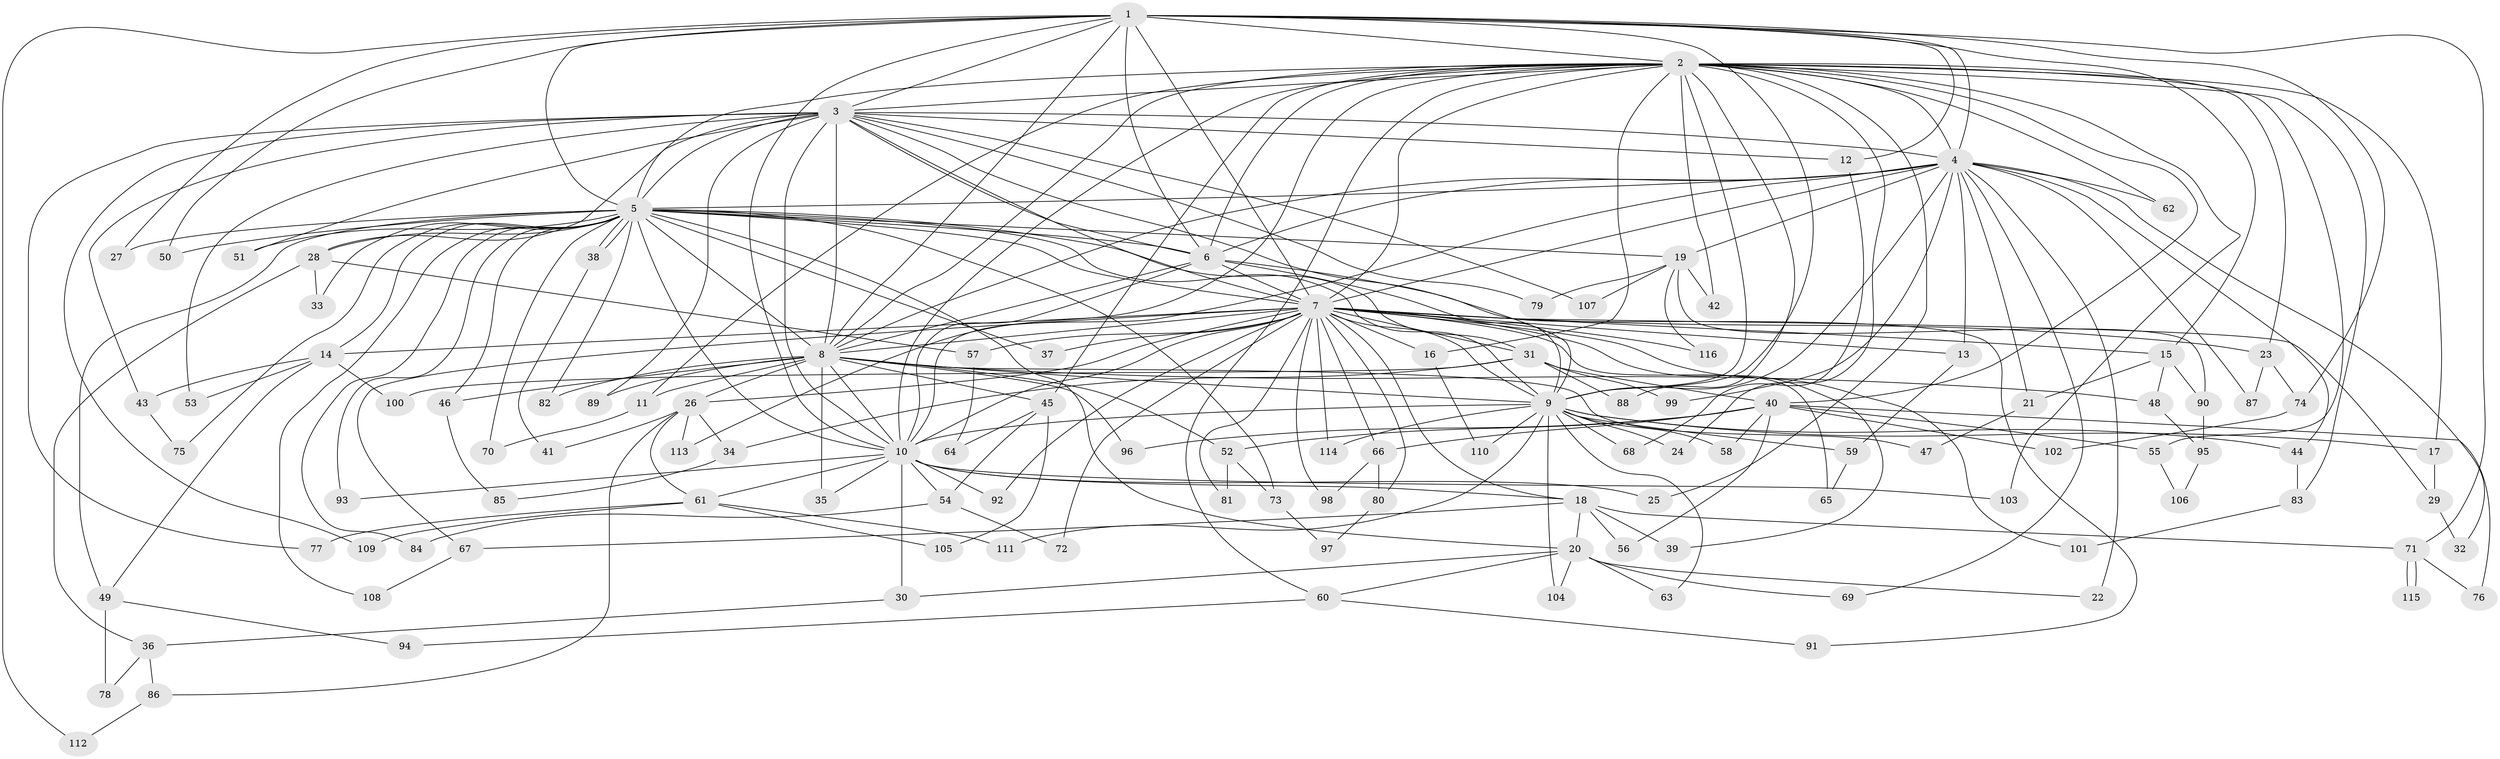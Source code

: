 // coarse degree distribution, {14: 0.011235955056179775, 21: 0.011235955056179775, 17: 0.02247191011235955, 47: 0.011235955056179775, 20: 0.011235955056179775, 19: 0.011235955056179775, 16: 0.011235955056179775, 3: 0.1797752808988764, 5: 0.02247191011235955, 6: 0.033707865168539325, 4: 0.056179775280898875, 9: 0.011235955056179775, 7: 0.02247191011235955, 8: 0.02247191011235955, 2: 0.5280898876404494, 1: 0.02247191011235955, 12: 0.011235955056179775}
// Generated by graph-tools (version 1.1) at 2025/23/03/03/25 07:23:40]
// undirected, 116 vertices, 257 edges
graph export_dot {
graph [start="1"]
  node [color=gray90,style=filled];
  1;
  2;
  3;
  4;
  5;
  6;
  7;
  8;
  9;
  10;
  11;
  12;
  13;
  14;
  15;
  16;
  17;
  18;
  19;
  20;
  21;
  22;
  23;
  24;
  25;
  26;
  27;
  28;
  29;
  30;
  31;
  32;
  33;
  34;
  35;
  36;
  37;
  38;
  39;
  40;
  41;
  42;
  43;
  44;
  45;
  46;
  47;
  48;
  49;
  50;
  51;
  52;
  53;
  54;
  55;
  56;
  57;
  58;
  59;
  60;
  61;
  62;
  63;
  64;
  65;
  66;
  67;
  68;
  69;
  70;
  71;
  72;
  73;
  74;
  75;
  76;
  77;
  78;
  79;
  80;
  81;
  82;
  83;
  84;
  85;
  86;
  87;
  88;
  89;
  90;
  91;
  92;
  93;
  94;
  95;
  96;
  97;
  98;
  99;
  100;
  101;
  102;
  103;
  104;
  105;
  106;
  107;
  108;
  109;
  110;
  111;
  112;
  113;
  114;
  115;
  116;
  1 -- 2;
  1 -- 3;
  1 -- 4;
  1 -- 5;
  1 -- 6;
  1 -- 7;
  1 -- 8;
  1 -- 9;
  1 -- 10;
  1 -- 12;
  1 -- 15;
  1 -- 27;
  1 -- 50;
  1 -- 71;
  1 -- 74;
  1 -- 112;
  2 -- 3;
  2 -- 4;
  2 -- 5;
  2 -- 6;
  2 -- 7;
  2 -- 8;
  2 -- 9;
  2 -- 10;
  2 -- 11;
  2 -- 16;
  2 -- 17;
  2 -- 23;
  2 -- 24;
  2 -- 25;
  2 -- 40;
  2 -- 42;
  2 -- 45;
  2 -- 55;
  2 -- 60;
  2 -- 62;
  2 -- 83;
  2 -- 88;
  2 -- 103;
  2 -- 113;
  3 -- 4;
  3 -- 5;
  3 -- 6;
  3 -- 7;
  3 -- 8;
  3 -- 9;
  3 -- 10;
  3 -- 12;
  3 -- 28;
  3 -- 43;
  3 -- 51;
  3 -- 53;
  3 -- 77;
  3 -- 79;
  3 -- 89;
  3 -- 107;
  3 -- 109;
  4 -- 5;
  4 -- 6;
  4 -- 7;
  4 -- 8;
  4 -- 9;
  4 -- 10;
  4 -- 13;
  4 -- 19;
  4 -- 21;
  4 -- 22;
  4 -- 32;
  4 -- 44;
  4 -- 62;
  4 -- 69;
  4 -- 87;
  4 -- 99;
  5 -- 6;
  5 -- 7;
  5 -- 8;
  5 -- 9;
  5 -- 10;
  5 -- 14;
  5 -- 19;
  5 -- 20;
  5 -- 27;
  5 -- 28;
  5 -- 31;
  5 -- 33;
  5 -- 37;
  5 -- 38;
  5 -- 38;
  5 -- 46;
  5 -- 49;
  5 -- 50;
  5 -- 51;
  5 -- 70;
  5 -- 73;
  5 -- 75;
  5 -- 82;
  5 -- 84;
  5 -- 93;
  5 -- 108;
  6 -- 7;
  6 -- 8;
  6 -- 9;
  6 -- 10;
  6 -- 91;
  7 -- 8;
  7 -- 9;
  7 -- 10;
  7 -- 13;
  7 -- 14;
  7 -- 15;
  7 -- 16;
  7 -- 18;
  7 -- 23;
  7 -- 26;
  7 -- 29;
  7 -- 31;
  7 -- 37;
  7 -- 39;
  7 -- 57;
  7 -- 65;
  7 -- 66;
  7 -- 67;
  7 -- 72;
  7 -- 80;
  7 -- 81;
  7 -- 92;
  7 -- 98;
  7 -- 101;
  7 -- 114;
  7 -- 116;
  8 -- 9;
  8 -- 10;
  8 -- 11;
  8 -- 26;
  8 -- 35;
  8 -- 45;
  8 -- 46;
  8 -- 47;
  8 -- 48;
  8 -- 52;
  8 -- 82;
  8 -- 89;
  8 -- 96;
  9 -- 10;
  9 -- 17;
  9 -- 24;
  9 -- 44;
  9 -- 58;
  9 -- 59;
  9 -- 63;
  9 -- 68;
  9 -- 104;
  9 -- 110;
  9 -- 111;
  9 -- 114;
  10 -- 18;
  10 -- 25;
  10 -- 30;
  10 -- 35;
  10 -- 54;
  10 -- 61;
  10 -- 92;
  10 -- 93;
  10 -- 103;
  11 -- 70;
  12 -- 68;
  13 -- 59;
  14 -- 43;
  14 -- 49;
  14 -- 53;
  14 -- 100;
  15 -- 21;
  15 -- 48;
  15 -- 90;
  16 -- 110;
  17 -- 29;
  18 -- 20;
  18 -- 39;
  18 -- 56;
  18 -- 67;
  18 -- 71;
  19 -- 42;
  19 -- 79;
  19 -- 90;
  19 -- 107;
  19 -- 116;
  20 -- 22;
  20 -- 30;
  20 -- 60;
  20 -- 63;
  20 -- 69;
  20 -- 104;
  21 -- 47;
  23 -- 74;
  23 -- 87;
  26 -- 34;
  26 -- 41;
  26 -- 61;
  26 -- 86;
  26 -- 113;
  28 -- 33;
  28 -- 36;
  28 -- 57;
  29 -- 32;
  30 -- 36;
  31 -- 34;
  31 -- 40;
  31 -- 88;
  31 -- 99;
  31 -- 100;
  34 -- 85;
  36 -- 78;
  36 -- 86;
  38 -- 41;
  40 -- 52;
  40 -- 55;
  40 -- 56;
  40 -- 58;
  40 -- 66;
  40 -- 76;
  40 -- 96;
  40 -- 102;
  43 -- 75;
  44 -- 83;
  45 -- 54;
  45 -- 64;
  45 -- 105;
  46 -- 85;
  48 -- 95;
  49 -- 78;
  49 -- 94;
  52 -- 73;
  52 -- 81;
  54 -- 72;
  54 -- 84;
  55 -- 106;
  57 -- 64;
  59 -- 65;
  60 -- 91;
  60 -- 94;
  61 -- 77;
  61 -- 105;
  61 -- 109;
  61 -- 111;
  66 -- 80;
  66 -- 98;
  67 -- 108;
  71 -- 76;
  71 -- 115;
  71 -- 115;
  73 -- 97;
  74 -- 102;
  80 -- 97;
  83 -- 101;
  86 -- 112;
  90 -- 95;
  95 -- 106;
}
